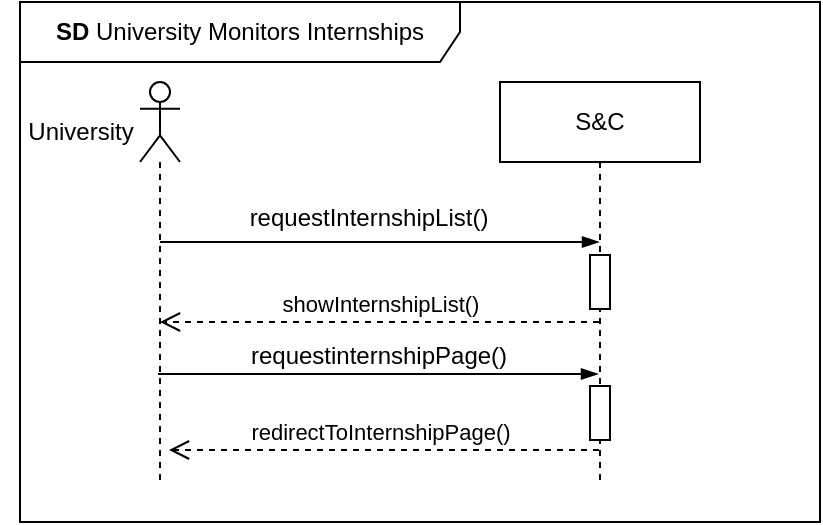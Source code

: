 <mxfile version="25.0.3">
  <diagram name="Page-1" id="2YBvvXClWsGukQMizWep">
    <mxGraphModel dx="410" dy="277" grid="1" gridSize="10" guides="1" tooltips="1" connect="1" arrows="1" fold="1" page="1" pageScale="1" pageWidth="850" pageHeight="1100" math="0" shadow="0">
      <root>
        <mxCell id="0" />
        <mxCell id="1" parent="0" />
        <mxCell id="CObYJEAy56xA2G8EUnc1-1" value="S&amp;amp;C" style="shape=umlLifeline;perimeter=lifelinePerimeter;whiteSpace=wrap;html=1;container=1;dropTarget=0;collapsible=0;recursiveResize=0;outlineConnect=0;portConstraint=eastwest;newEdgeStyle={&quot;edgeStyle&quot;:&quot;elbowEdgeStyle&quot;,&quot;elbow&quot;:&quot;vertical&quot;,&quot;curved&quot;:0,&quot;rounded&quot;:0};" parent="1" vertex="1">
          <mxGeometry x="320" y="40" width="100" height="200" as="geometry" />
        </mxCell>
        <mxCell id="CObYJEAy56xA2G8EUnc1-6" value="" style="shape=umlLifeline;perimeter=lifelinePerimeter;whiteSpace=wrap;html=1;container=1;dropTarget=0;collapsible=0;recursiveResize=0;outlineConnect=0;portConstraint=eastwest;newEdgeStyle={&quot;curved&quot;:0,&quot;rounded&quot;:0};participant=umlActor;" parent="1" vertex="1">
          <mxGeometry x="140" y="40" width="20" height="200" as="geometry" />
        </mxCell>
        <mxCell id="CObYJEAy56xA2G8EUnc1-7" value="University" style="text;html=1;align=center;verticalAlign=middle;resizable=0;points=[];autosize=1;strokeColor=none;fillColor=none;" parent="1" vertex="1">
          <mxGeometry x="70" y="50" width="80" height="30" as="geometry" />
        </mxCell>
        <mxCell id="CObYJEAy56xA2G8EUnc1-8" value="" style="edgeStyle=elbowEdgeStyle;fontSize=12;html=1;endArrow=blockThin;endFill=1;rounded=0;" parent="1" source="CObYJEAy56xA2G8EUnc1-6" target="CObYJEAy56xA2G8EUnc1-1" edge="1">
          <mxGeometry width="160" relative="1" as="geometry">
            <mxPoint x="190" y="120" as="sourcePoint" />
            <mxPoint x="369.5" y="180" as="targetPoint" />
            <Array as="points">
              <mxPoint x="270" y="120" />
            </Array>
          </mxGeometry>
        </mxCell>
        <mxCell id="CObYJEAy56xA2G8EUnc1-9" value="requestInternshipList()" style="text;html=1;align=center;verticalAlign=middle;resizable=0;points=[];autosize=1;strokeColor=none;fillColor=none;" parent="1" vertex="1">
          <mxGeometry x="184" y="93" width="140" height="30" as="geometry" />
        </mxCell>
        <mxCell id="CObYJEAy56xA2G8EUnc1-15" value="&lt;b&gt;SD&lt;/b&gt;&amp;nbsp;University Monitors Internships" style="shape=umlFrame;whiteSpace=wrap;html=1;pointerEvents=0;width=220;height=30;" parent="1" vertex="1">
          <mxGeometry x="80" width="400" height="260" as="geometry" />
        </mxCell>
        <mxCell id="HJIBpvxVfIBrpGYPyr1l-3" value="showInternshipList()" style="html=1;verticalAlign=bottom;endArrow=open;dashed=1;endSize=8;curved=0;rounded=0;" parent="1" target="CObYJEAy56xA2G8EUnc1-6" edge="1" source="CObYJEAy56xA2G8EUnc1-1">
          <mxGeometry relative="1" as="geometry">
            <mxPoint x="369.9" y="152" as="sourcePoint" />
            <mxPoint x="150.0" y="162" as="targetPoint" />
            <Array as="points">
              <mxPoint x="330" y="160" />
              <mxPoint x="200" y="160" />
            </Array>
          </mxGeometry>
        </mxCell>
        <mxCell id="HJIBpvxVfIBrpGYPyr1l-5" value="requestinternshipPage()" style="text;html=1;align=center;verticalAlign=middle;resizable=0;points=[];autosize=1;strokeColor=none;fillColor=none;" parent="1" vertex="1">
          <mxGeometry x="184" y="162" width="150" height="30" as="geometry" />
        </mxCell>
        <mxCell id="HJIBpvxVfIBrpGYPyr1l-6" value="redirectToInternshipPage()" style="html=1;verticalAlign=bottom;endArrow=open;dashed=1;endSize=8;curved=0;rounded=0;" parent="1" edge="1">
          <mxGeometry x="0.021" relative="1" as="geometry">
            <mxPoint x="369.5" y="224" as="sourcePoint" />
            <mxPoint x="154.5" y="224" as="targetPoint" />
            <Array as="points" />
            <mxPoint as="offset" />
          </mxGeometry>
        </mxCell>
        <mxCell id="XS3QtzRsyGnZH4m9OC3j-1" value="" style="html=1;points=[[0,0,0,0,5],[0,1,0,0,-5],[1,0,0,0,5],[1,1,0,0,-5]];perimeter=orthogonalPerimeter;outlineConnect=0;targetShapes=umlLifeline;portConstraint=eastwest;newEdgeStyle={&quot;curved&quot;:0,&quot;rounded&quot;:0};" parent="1" vertex="1">
          <mxGeometry x="365" y="126.5" width="10" height="27" as="geometry" />
        </mxCell>
        <mxCell id="XS3QtzRsyGnZH4m9OC3j-2" value="" style="html=1;points=[[0,0,0,0,5],[0,1,0,0,-5],[1,0,0,0,5],[1,1,0,0,-5]];perimeter=orthogonalPerimeter;outlineConnect=0;targetShapes=umlLifeline;portConstraint=eastwest;newEdgeStyle={&quot;curved&quot;:0,&quot;rounded&quot;:0};" parent="1" vertex="1">
          <mxGeometry x="365" y="192" width="10" height="27" as="geometry" />
        </mxCell>
        <mxCell id="N728NrB2xlt5fC-S5kEE-1" value="" style="edgeStyle=elbowEdgeStyle;fontSize=12;html=1;endArrow=blockThin;endFill=1;rounded=0;" edge="1" parent="1">
          <mxGeometry width="160" relative="1" as="geometry">
            <mxPoint x="149" y="186" as="sourcePoint" />
            <mxPoint x="369" y="186" as="targetPoint" />
            <Array as="points">
              <mxPoint x="269" y="186" />
            </Array>
          </mxGeometry>
        </mxCell>
      </root>
    </mxGraphModel>
  </diagram>
</mxfile>
